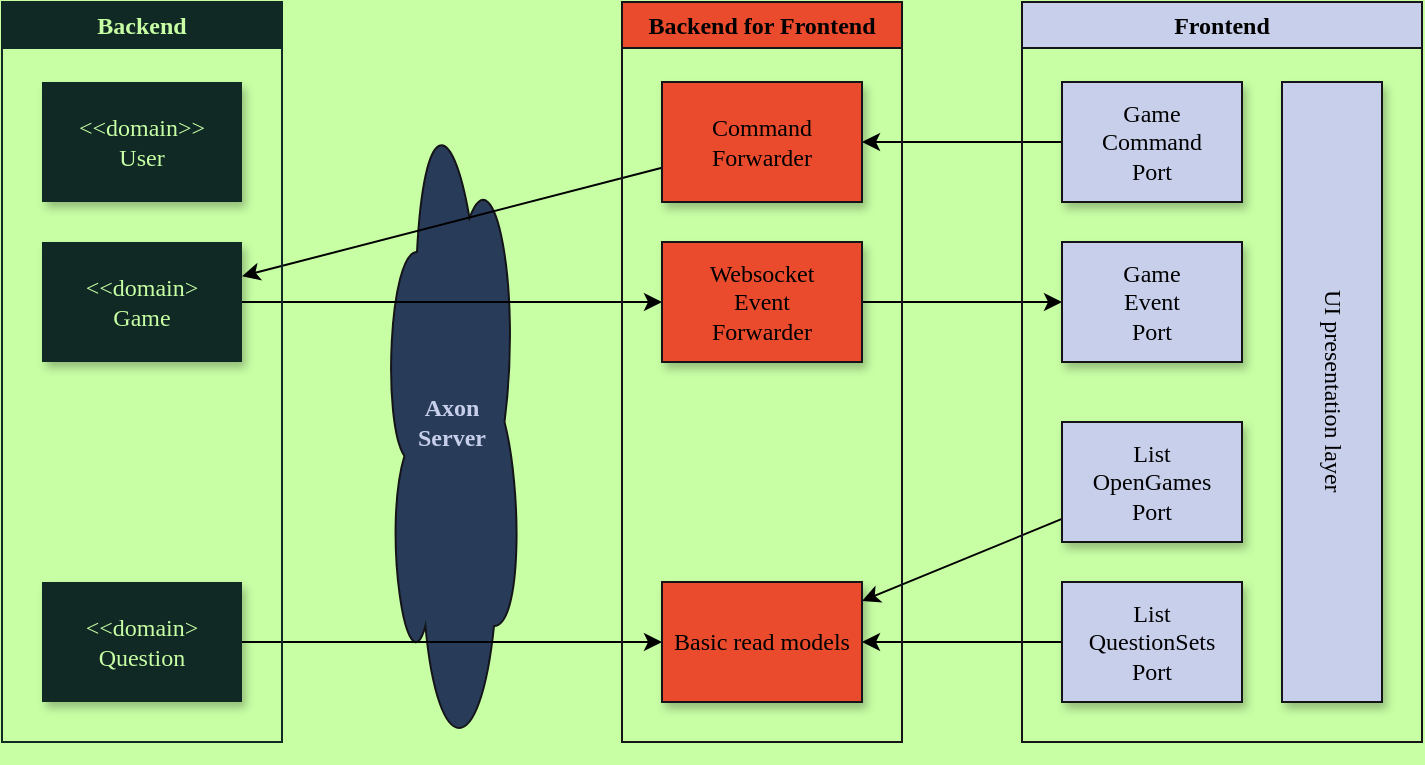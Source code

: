 <mxfile version="24.7.8">
  <diagram name="Seite-1" id="nLcQ6aQEjbk5ZknRunOv">
    <mxGraphModel dx="1515" dy="623" grid="1" gridSize="10" guides="1" tooltips="1" connect="1" arrows="1" fold="1" page="1" pageScale="1" pageWidth="827" pageHeight="1169" background="#C8FFA5" math="0" shadow="0">
      <root>
        <mxCell id="0" />
        <mxCell id="1" parent="0" />
        <mxCell id="vr9INmjujWOl7CCA1UEI-12" value="Axon&lt;div&gt;Server&lt;/div&gt;" style="ellipse;shape=cloud;whiteSpace=wrap;html=1;rounded=1;hachureGap=4;fontFamily=ES Klarheit Kurrent RD;swimlaneLine=1;fillColor=#283C5A;strokeColor=#141419;fontColor=#C7CFEB;fontStyle=1" parent="1" vertex="1">
          <mxGeometry x="200" y="50" width="70" height="340" as="geometry" />
        </mxCell>
        <mxCell id="vr9INmjujWOl7CCA1UEI-14" value="" style="endArrow=classic;html=1;rounded=1;hachureGap=4;fontFamily=Architects Daughter;fontSource=https%3A%2F%2Ffonts.googleapis.com%2Fcss%3Ffamily%3DArchitects%2BDaughter;swimlaneLine=1;" parent="1" source="vr9INmjujWOl7CCA1UEI-11" edge="1" target="vr9INmjujWOl7CCA1UEI-1">
          <mxGeometry width="50" height="50" relative="1" as="geometry">
            <mxPoint x="-190" y="460" as="sourcePoint" />
            <mxPoint x="185" y="540" as="targetPoint" />
          </mxGeometry>
        </mxCell>
        <mxCell id="vr9INmjujWOl7CCA1UEI-16" value="" style="endArrow=classic;html=1;rounded=1;hachureGap=4;fontFamily=Architects Daughter;fontSource=https%3A%2F%2Ffonts.googleapis.com%2Fcss%3Ffamily%3DArchitects%2BDaughter;swimlaneLine=1;" parent="1" target="vr9INmjujWOl7CCA1UEI-15" edge="1" source="vr9INmjujWOl7CCA1UEI-1">
          <mxGeometry width="50" height="50" relative="1" as="geometry">
            <mxPoint x="315" y="540" as="sourcePoint" />
            <mxPoint x="195" y="550" as="targetPoint" />
          </mxGeometry>
        </mxCell>
        <mxCell id="vr9INmjujWOl7CCA1UEI-18" value="" style="endArrow=classic;html=1;rounded=1;hachureGap=4;fontFamily=Architects Daughter;fontSource=https%3A%2F%2Ffonts.googleapis.com%2Fcss%3Ffamily%3DArchitects%2BDaughter;swimlaneLine=1;" parent="1" target="vr9INmjujWOl7CCA1UEI-17" edge="1" source="vr9INmjujWOl7CCA1UEI-4">
          <mxGeometry width="50" height="50" relative="1" as="geometry">
            <mxPoint x="450" y="540" as="sourcePoint" />
            <mxPoint x="450" y="415" as="targetPoint" />
          </mxGeometry>
        </mxCell>
        <mxCell id="vr9INmjujWOl7CCA1UEI-24" value="" style="endArrow=classic;html=1;rounded=1;hachureGap=4;fontFamily=Architects Daughter;fontSource=https%3A%2F%2Ffonts.googleapis.com%2Fcss%3Ffamily%3DArchitects%2BDaughter;swimlaneLine=1;" parent="1" source="vr9INmjujWOl7CCA1UEI-19" target="vr9INmjujWOl7CCA1UEI-11" edge="1">
          <mxGeometry width="50" height="50" relative="1" as="geometry">
            <mxPoint x="210" y="290" as="sourcePoint" />
            <mxPoint x="165" y="330" as="targetPoint" />
          </mxGeometry>
        </mxCell>
        <mxCell id="vr9INmjujWOl7CCA1UEI-25" value="" style="endArrow=classic;html=1;rounded=1;hachureGap=4;fontFamily=Architects Daughter;fontSource=https%3A%2F%2Ffonts.googleapis.com%2Fcss%3Ffamily%3DArchitects%2BDaughter;swimlaneLine=1;" parent="1" source="vr9INmjujWOl7CCA1UEI-23" target="vr9INmjujWOl7CCA1UEI-17" edge="1">
          <mxGeometry width="50" height="50" relative="1" as="geometry">
            <mxPoint x="580" y="200" as="sourcePoint" />
            <mxPoint x="580" y="320" as="targetPoint" />
          </mxGeometry>
        </mxCell>
        <mxCell id="vr9INmjujWOl7CCA1UEI-26" value="" style="endArrow=classic;html=1;rounded=1;hachureGap=4;fontFamily=Architects Daughter;fontSource=https%3A%2F%2Ffonts.googleapis.com%2Fcss%3Ffamily%3DArchitects%2BDaughter;swimlaneLine=1;" parent="1" source="vr9INmjujWOl7CCA1UEI-22" target="vr9INmjujWOl7CCA1UEI-17" edge="1">
          <mxGeometry width="50" height="50" relative="1" as="geometry">
            <mxPoint x="185" y="230" as="sourcePoint" />
            <mxPoint x="185" y="350" as="targetPoint" />
          </mxGeometry>
        </mxCell>
        <mxCell id="vr9INmjujWOl7CCA1UEI-27" value="" style="endArrow=classic;html=1;rounded=1;hachureGap=4;fontFamily=Architects Daughter;fontSource=https%3A%2F%2Ffonts.googleapis.com%2Fcss%3Ffamily%3DArchitects%2BDaughter;swimlaneLine=1;" parent="1" source="vr9INmjujWOl7CCA1UEI-15" target="vr9INmjujWOl7CCA1UEI-20" edge="1">
          <mxGeometry width="50" height="50" relative="1" as="geometry">
            <mxPoint x="325" y="550" as="sourcePoint" />
            <mxPoint x="325" y="425" as="targetPoint" />
          </mxGeometry>
        </mxCell>
        <mxCell id="zj4MppbtGGsWF3n4uA0M-1" value="Backend" style="swimlane;whiteSpace=wrap;html=1;fillColor=#102924;strokeColor=#102924;fontColor=#C8FFA5;fontFamily=ES Klarheit Kurrent RD;shadow=0;" vertex="1" parent="1">
          <mxGeometry x="10" y="10" width="140" height="370" as="geometry" />
        </mxCell>
        <mxCell id="vr9INmjujWOl7CCA1UEI-5" value="&lt;div&gt;&amp;lt;&amp;lt;domain&amp;gt;&amp;gt;&lt;/div&gt;User" style="rounded=0;whiteSpace=wrap;html=1;hachureGap=4;fontFamily=ES Klarheit Kurrent RD;fillColor=#102924;strokeColor=none;strokeWidth=2;glass=0;shadow=1;swimlaneLine=1;fontColor=#C8FFA5;" parent="zj4MppbtGGsWF3n4uA0M-1" vertex="1">
          <mxGeometry x="20" y="40" width="100" height="60" as="geometry" />
        </mxCell>
        <mxCell id="vr9INmjujWOl7CCA1UEI-1" value="&lt;div&gt;&amp;lt;&amp;lt;domain&amp;gt;&lt;/div&gt;Game" style="rounded=0;whiteSpace=wrap;html=1;hachureGap=4;fontFamily=ES Klarheit Kurrent RD;fillColor=#102924;strokeColor=none;strokeWidth=2;glass=0;shadow=1;swimlaneLine=1;fontColor=#C8FFA5;" parent="zj4MppbtGGsWF3n4uA0M-1" vertex="1">
          <mxGeometry x="20" y="120" width="100" height="60" as="geometry" />
        </mxCell>
        <mxCell id="vr9INmjujWOl7CCA1UEI-4" value="&lt;div&gt;&amp;lt;&amp;lt;domain&amp;gt;&lt;/div&gt;Question" style="rounded=0;whiteSpace=wrap;html=1;hachureGap=4;fontFamily=ES Klarheit Kurrent RD;fillColor=#102924;strokeColor=none;strokeWidth=2;glass=0;shadow=1;swimlaneLine=1;fontColor=#C8FFA5;" parent="zj4MppbtGGsWF3n4uA0M-1" vertex="1">
          <mxGeometry x="20" y="290" width="100" height="60" as="geometry" />
        </mxCell>
        <mxCell id="zj4MppbtGGsWF3n4uA0M-2" value="Backend for Frontend" style="swimlane;whiteSpace=wrap;html=1;fillColor=#EB4B2D;strokeColor=#141419;fontFamily=ES Klarheit Kurrent RD;" vertex="1" parent="1">
          <mxGeometry x="320" y="10" width="140" height="370" as="geometry" />
        </mxCell>
        <mxCell id="vr9INmjujWOl7CCA1UEI-11" value="Command Forwarder&lt;div&gt;&lt;/div&gt;" style="rounded=0;whiteSpace=wrap;html=1;hachureGap=4;fontFamily=ES Klarheit Kurrent RD;fillColor=#EB4B2D;strokeColor=#141419;shadow=1;swimlaneLine=1;" parent="zj4MppbtGGsWF3n4uA0M-2" vertex="1">
          <mxGeometry x="20" y="40" width="100" height="60" as="geometry" />
        </mxCell>
        <mxCell id="vr9INmjujWOl7CCA1UEI-15" value="&lt;div&gt;Websocket&lt;/div&gt;Event&lt;div&gt;Forwarder&lt;div&gt;&lt;/div&gt;&lt;/div&gt;" style="rounded=0;whiteSpace=wrap;html=1;hachureGap=4;fontFamily=ES Klarheit Kurrent RD;fillColor=#EB4B2D;strokeColor=#141419;shadow=1;swimlaneLine=1;" parent="zj4MppbtGGsWF3n4uA0M-2" vertex="1">
          <mxGeometry x="20" y="120" width="100" height="60" as="geometry" />
        </mxCell>
        <mxCell id="vr9INmjujWOl7CCA1UEI-17" value="Basic read models&lt;div&gt;&lt;div&gt;&lt;/div&gt;&lt;/div&gt;" style="rounded=0;whiteSpace=wrap;html=1;hachureGap=4;fontFamily=ES Klarheit Kurrent RD;fillColor=#EB4B2D;strokeColor=#141419;shadow=1;swimlaneLine=1;" parent="zj4MppbtGGsWF3n4uA0M-2" vertex="1">
          <mxGeometry x="20" y="290" width="100" height="60" as="geometry" />
        </mxCell>
        <mxCell id="zj4MppbtGGsWF3n4uA0M-3" value="Frontend" style="swimlane;whiteSpace=wrap;html=1;fillColor=#C7CFEB;strokeColor=#141419;fontFamily=ES Klarheit Kurrent RD;" vertex="1" parent="1">
          <mxGeometry x="520" y="10" width="200" height="370" as="geometry" />
        </mxCell>
        <mxCell id="vr9INmjujWOl7CCA1UEI-19" value="Game&lt;div&gt;Command&lt;/div&gt;&lt;div&gt;Port&lt;div&gt;&lt;div&gt;&lt;/div&gt;&lt;/div&gt;&lt;/div&gt;" style="rounded=0;whiteSpace=wrap;html=1;hachureGap=4;fontFamily=ES Klarheit Kurrent RD;fillColor=#C7CFEB;strokeColor=#141419;shadow=1;swimlaneLine=1;" parent="zj4MppbtGGsWF3n4uA0M-3" vertex="1">
          <mxGeometry x="20" y="40" width="90" height="60" as="geometry" />
        </mxCell>
        <mxCell id="vr9INmjujWOl7CCA1UEI-20" value="Game&lt;div&gt;Event&lt;/div&gt;&lt;div&gt;Port&lt;div&gt;&lt;div&gt;&lt;div&gt;&lt;/div&gt;&lt;/div&gt;&lt;/div&gt;&lt;/div&gt;" style="rounded=0;whiteSpace=wrap;html=1;hachureGap=4;fontFamily=ES Klarheit Kurrent RD;fillColor=#C7CFEB;strokeColor=#141419;shadow=1;swimlaneLine=1;" parent="zj4MppbtGGsWF3n4uA0M-3" vertex="1">
          <mxGeometry x="20" y="120" width="90" height="60" as="geometry" />
        </mxCell>
        <mxCell id="vr9INmjujWOl7CCA1UEI-22" value="List&lt;div&gt;Open&lt;span style=&quot;background-color: initial;&quot;&gt;Games&lt;/span&gt;&lt;/div&gt;&lt;div&gt;&lt;span style=&quot;background-color: initial;&quot;&gt;Port&lt;/span&gt;&lt;div&gt;&lt;div&gt;&lt;div&gt;&lt;div&gt;&lt;div&gt;&lt;/div&gt;&lt;/div&gt;&lt;/div&gt;&lt;/div&gt;&lt;/div&gt;&lt;/div&gt;" style="rounded=0;whiteSpace=wrap;html=1;hachureGap=4;fontFamily=ES Klarheit Kurrent RD;fillColor=#C7CFEB;strokeColor=#141419;shadow=1;swimlaneLine=1;" parent="zj4MppbtGGsWF3n4uA0M-3" vertex="1">
          <mxGeometry x="20" y="210" width="90" height="60" as="geometry" />
        </mxCell>
        <mxCell id="vr9INmjujWOl7CCA1UEI-23" value="List&lt;div&gt;QuestionSets&lt;/div&gt;&lt;div&gt;Port&lt;div&gt;&lt;div&gt;&lt;div&gt;&lt;div&gt;&lt;div&gt;&lt;/div&gt;&lt;/div&gt;&lt;/div&gt;&lt;/div&gt;&lt;/div&gt;&lt;/div&gt;" style="rounded=0;whiteSpace=wrap;html=1;hachureGap=4;fontFamily=ES Klarheit Kurrent RD;fillColor=#C7CFEB;strokeColor=#141419;shadow=1;swimlaneLine=1;" parent="zj4MppbtGGsWF3n4uA0M-3" vertex="1">
          <mxGeometry x="20" y="290" width="90" height="60" as="geometry" />
        </mxCell>
        <mxCell id="vr9INmjujWOl7CCA1UEI-21" value="UI presentation layer&lt;div&gt;&lt;div&gt;&lt;div&gt;&lt;div&gt;&lt;/div&gt;&lt;/div&gt;&lt;/div&gt;&lt;/div&gt;" style="rounded=0;whiteSpace=wrap;html=1;hachureGap=4;fontFamily=ES Klarheit Kurrent RD;fillColor=#C7CFEB;strokeColor=#141419;shadow=1;swimlaneLine=1;textDirection=vertical-lr;" parent="zj4MppbtGGsWF3n4uA0M-3" vertex="1">
          <mxGeometry x="130" y="40" width="50" height="310" as="geometry" />
        </mxCell>
      </root>
    </mxGraphModel>
  </diagram>
</mxfile>

